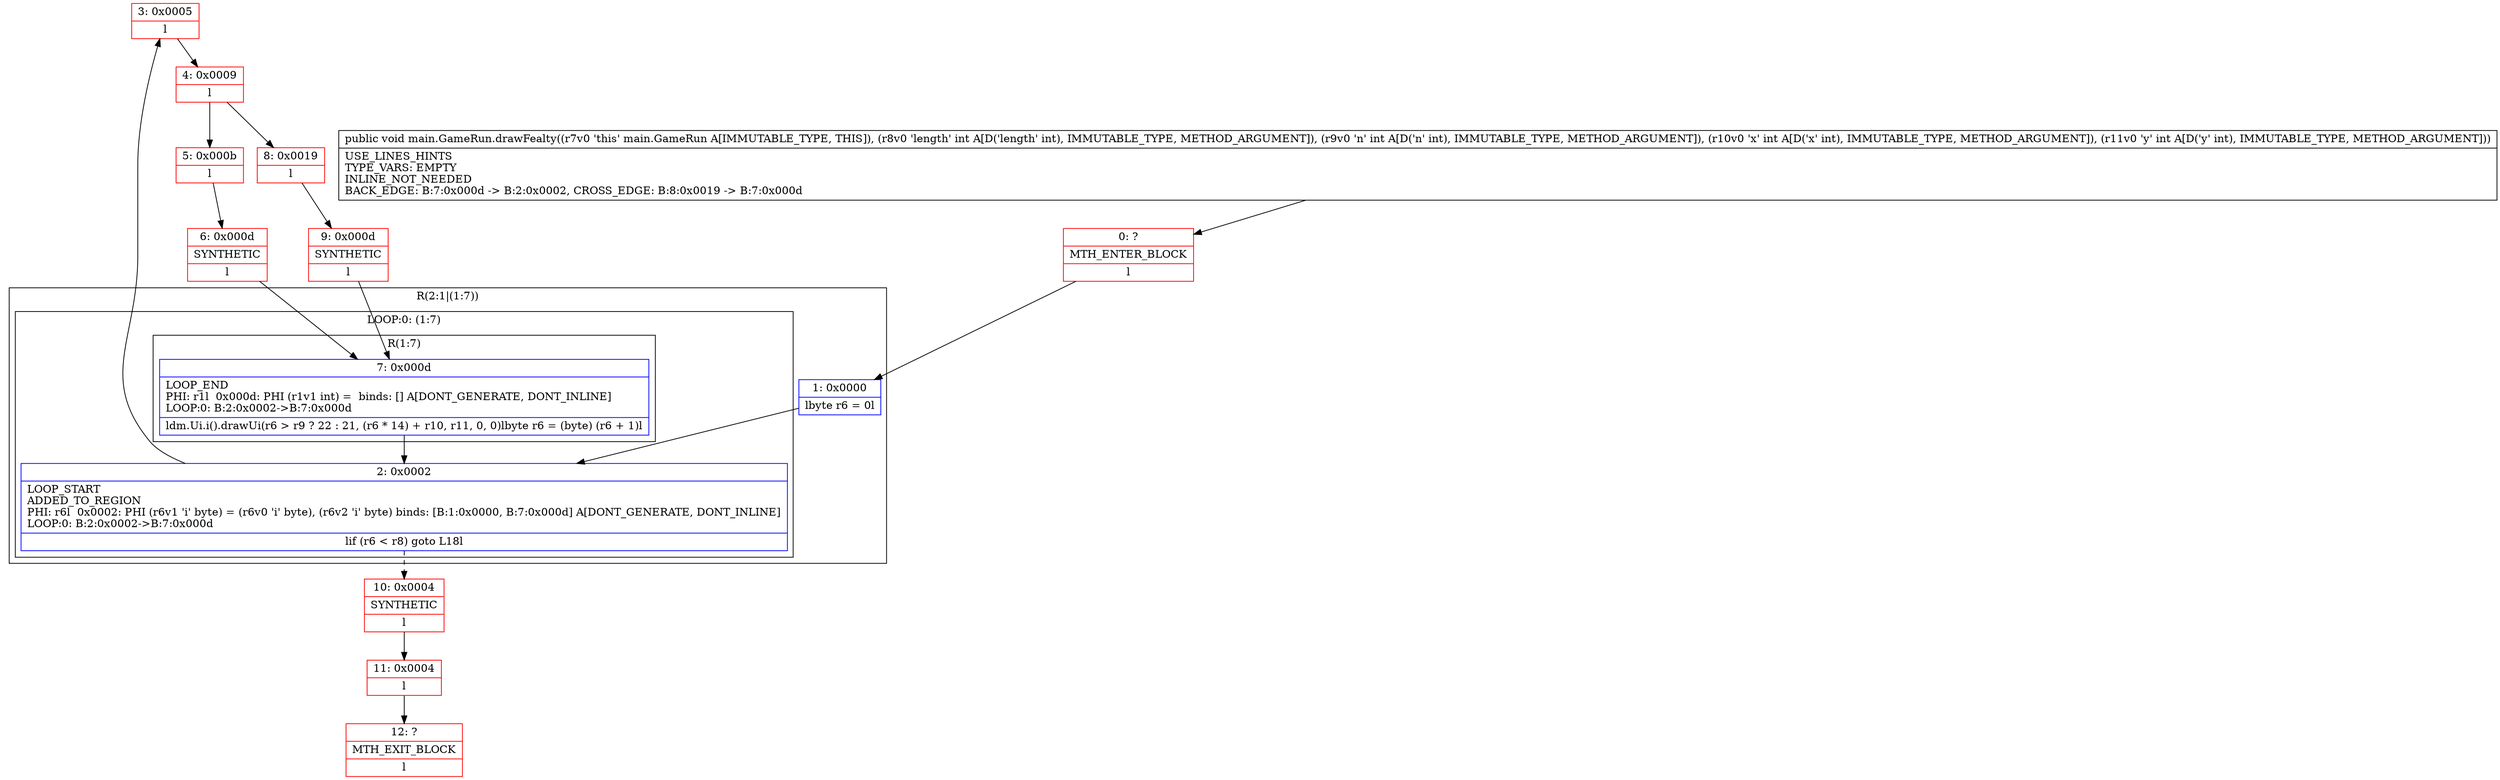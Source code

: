 digraph "CFG formain.GameRun.drawFealty(IIII)V" {
subgraph cluster_Region_1585550308 {
label = "R(2:1|(1:7))";
node [shape=record,color=blue];
Node_1 [shape=record,label="{1\:\ 0x0000|lbyte r6 = 0l}"];
subgraph cluster_LoopRegion_704919952 {
label = "LOOP:0: (1:7)";
node [shape=record,color=blue];
Node_2 [shape=record,label="{2\:\ 0x0002|LOOP_START\lADDED_TO_REGION\lPHI: r6l  0x0002: PHI (r6v1 'i' byte) = (r6v0 'i' byte), (r6v2 'i' byte) binds: [B:1:0x0000, B:7:0x000d] A[DONT_GENERATE, DONT_INLINE]\lLOOP:0: B:2:0x0002\-\>B:7:0x000d\l|lif (r6 \< r8) goto L18l}"];
subgraph cluster_Region_297512544 {
label = "R(1:7)";
node [shape=record,color=blue];
Node_7 [shape=record,label="{7\:\ 0x000d|LOOP_END\lPHI: r1l  0x000d: PHI (r1v1 int) =  binds: [] A[DONT_GENERATE, DONT_INLINE]\lLOOP:0: B:2:0x0002\-\>B:7:0x000d\l|ldm.Ui.i().drawUi(r6 \> r9 ? 22 : 21, (r6 * 14) + r10, r11, 0, 0)lbyte r6 = (byte) (r6 + 1)l}"];
}
}
}
Node_0 [shape=record,color=red,label="{0\:\ ?|MTH_ENTER_BLOCK\l|l}"];
Node_3 [shape=record,color=red,label="{3\:\ 0x0005|l}"];
Node_4 [shape=record,color=red,label="{4\:\ 0x0009|l}"];
Node_5 [shape=record,color=red,label="{5\:\ 0x000b|l}"];
Node_6 [shape=record,color=red,label="{6\:\ 0x000d|SYNTHETIC\l|l}"];
Node_8 [shape=record,color=red,label="{8\:\ 0x0019|l}"];
Node_9 [shape=record,color=red,label="{9\:\ 0x000d|SYNTHETIC\l|l}"];
Node_10 [shape=record,color=red,label="{10\:\ 0x0004|SYNTHETIC\l|l}"];
Node_11 [shape=record,color=red,label="{11\:\ 0x0004|l}"];
Node_12 [shape=record,color=red,label="{12\:\ ?|MTH_EXIT_BLOCK\l|l}"];
MethodNode[shape=record,label="{public void main.GameRun.drawFealty((r7v0 'this' main.GameRun A[IMMUTABLE_TYPE, THIS]), (r8v0 'length' int A[D('length' int), IMMUTABLE_TYPE, METHOD_ARGUMENT]), (r9v0 'n' int A[D('n' int), IMMUTABLE_TYPE, METHOD_ARGUMENT]), (r10v0 'x' int A[D('x' int), IMMUTABLE_TYPE, METHOD_ARGUMENT]), (r11v0 'y' int A[D('y' int), IMMUTABLE_TYPE, METHOD_ARGUMENT]))  | USE_LINES_HINTS\lTYPE_VARS: EMPTY\lINLINE_NOT_NEEDED\lBACK_EDGE: B:7:0x000d \-\> B:2:0x0002, CROSS_EDGE: B:8:0x0019 \-\> B:7:0x000d\l}"];
MethodNode -> Node_0;
Node_1 -> Node_2;
Node_2 -> Node_3;
Node_2 -> Node_10[style=dashed];
Node_7 -> Node_2;
Node_0 -> Node_1;
Node_3 -> Node_4;
Node_4 -> Node_5;
Node_4 -> Node_8;
Node_5 -> Node_6;
Node_6 -> Node_7;
Node_8 -> Node_9;
Node_9 -> Node_7;
Node_10 -> Node_11;
Node_11 -> Node_12;
}

